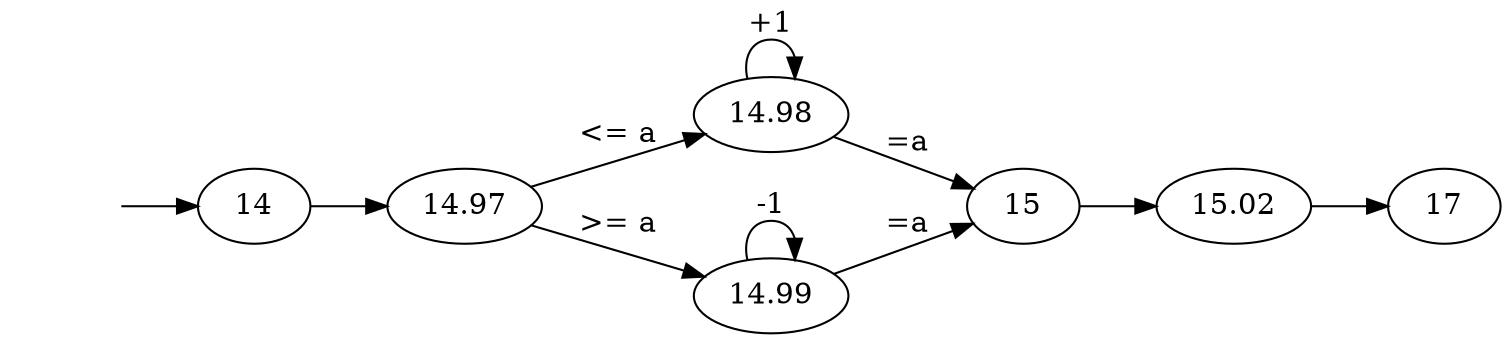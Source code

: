 digraph G {
		rankdir=LR
		Q0[label="14"];
		Q1[label="15"];
		Q2[label="14.97"];
		Q3[label="14.98"];
		Q4[label="14.99"];
		Q5[label="15.02"];
		Q6[label="17"];
		Qi[style=invis];
		Qi -> Q0 [label=""]
		Q2 -> Q3 [label="<= a"]
		Q3 -> Q3 [label="+1"]
		Q3 -> Q1 [label="=a"]
		Q2 -> Q4 [label=">= a"]
		Q4 -> Q4 [label="-1"]
		Q4 -> Q1 [label="=a"]
		Q0 -> Q2 [label=""]
		Q5 -> Q6 [label=""]
		Q1 -> Q5 [label=""]
		
}